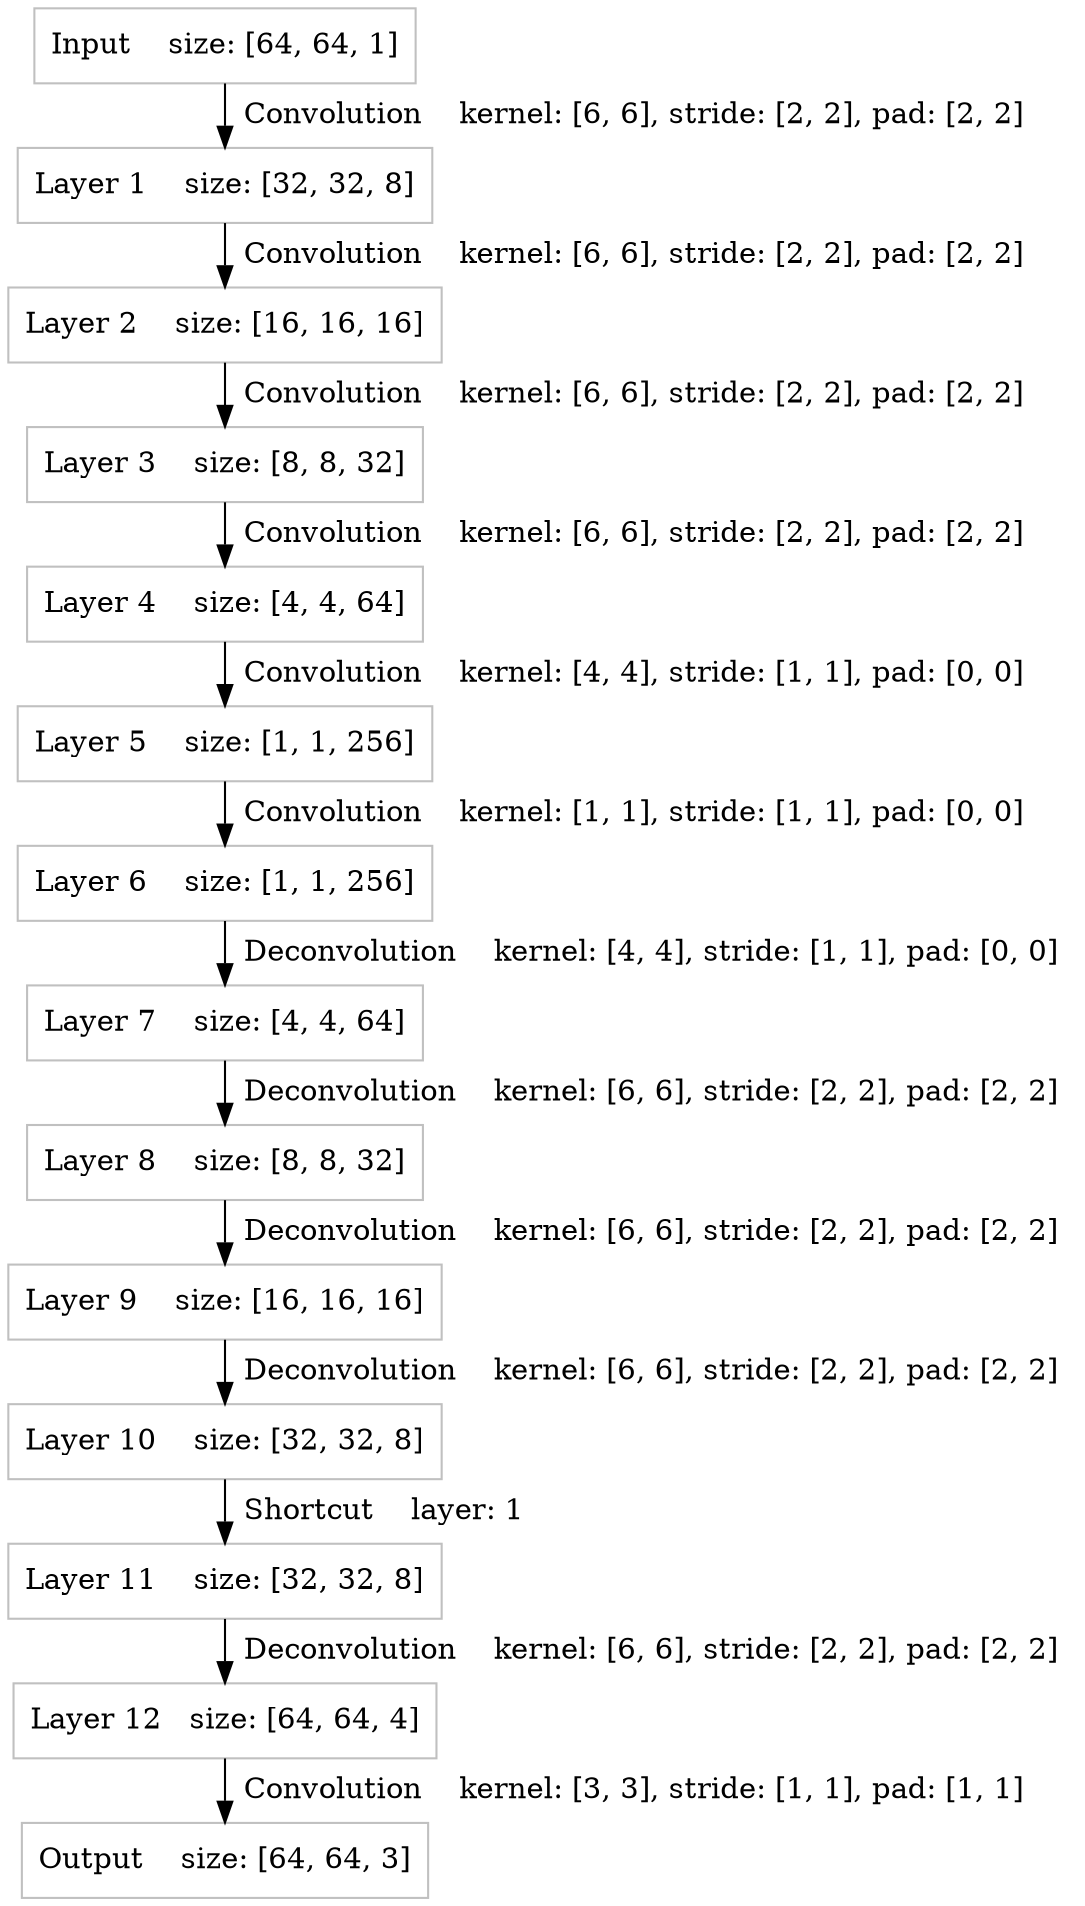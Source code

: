 digraph nn{

edge[
	_color = pink
	nodesep = 0.005
	ranksep = 0.005
	weight = 0.005
	height = 0.005
]
node[
	shape = rectangle 
	color = gray 
	_style = filled
	_width = 0.1
	_height = 0.1
	label = ""
	nodesep = 0.005
	ranksep = 0.005
]
graph[
	nodesep = 0.005
	ranksep = 0.005
	_rankdir = LR
]


Input [label="Input    size: [64, 64, 1]"]
Layer1 [label="Layer 1    size: [32, 32, 8]"]
Layer2 [label="Layer 2    size: [16, 16, 16]"]
Layer3 [label="Layer 3    size: [8, 8, 32]"]
Layer4 [label="Layer 4    size: [4, 4, 64]"]
Layer5 [label="Layer 5    size: [1, 1, 256]"]
Layer6 [label="Layer 6    size: [1, 1, 256]"]
Layer7 [label="Layer 7    size: [4, 4, 64]"]
Layer8 [label="Layer 8    size: [8, 8, 32]"]
Layer9 [label="Layer 9    size: [16, 16, 16]"]
Layer10 [label="Layer 10    size: [32, 32, 8]"]
Layer11 [label="Layer 11    size: [32, 32, 8]"]
Layer12 [label="Layer 12   size: [64, 64, 4]"]
Output [label="Output    size: [64, 64, 3]"]

Input->Layer1 [label="  Convolution    kernel: [6, 6], stride: [2, 2], pad: [2, 2]  "]
Layer1->Layer2 [label="  Convolution    kernel: [6, 6], stride: [2, 2], pad: [2, 2]  "]
Layer2->Layer3 [label="  Convolution    kernel: [6, 6], stride: [2, 2], pad: [2, 2]  "]
Layer3->Layer4 [label="  Convolution    kernel: [6, 6], stride: [2, 2], pad: [2, 2]  "]
Layer4->Layer5 [label="  Convolution    kernel: [4, 4], stride: [1, 1], pad: [0, 0]  "]
Layer5->Layer6 [label="  Convolution    kernel: [1, 1], stride: [1, 1], pad: [0, 0]  "]
Layer6->Layer7 [label="  Deconvolution    kernel: [4, 4], stride: [1, 1], pad: [0, 0]  "]
Layer7->Layer8 [label="  Deconvolution    kernel: [6, 6], stride: [2, 2], pad: [2, 2]  "]
Layer8->Layer9 [label="  Deconvolution    kernel: [6, 6], stride: [2, 2], pad: [2, 2]  "]
Layer9->Layer10 [label="  Deconvolution    kernel: [6, 6], stride: [2, 2], pad: [2, 2]  "]
Layer10->Layer11 [label="  Shortcut    layer: 1"]
Layer11->Layer12 [label="  Deconvolution    kernel: [6, 6], stride: [2, 2], pad: [2, 2]  "]
Layer12->Output [label="  Convolution    kernel: [3, 3], stride: [1, 1], pad: [1, 1]  "]

}
